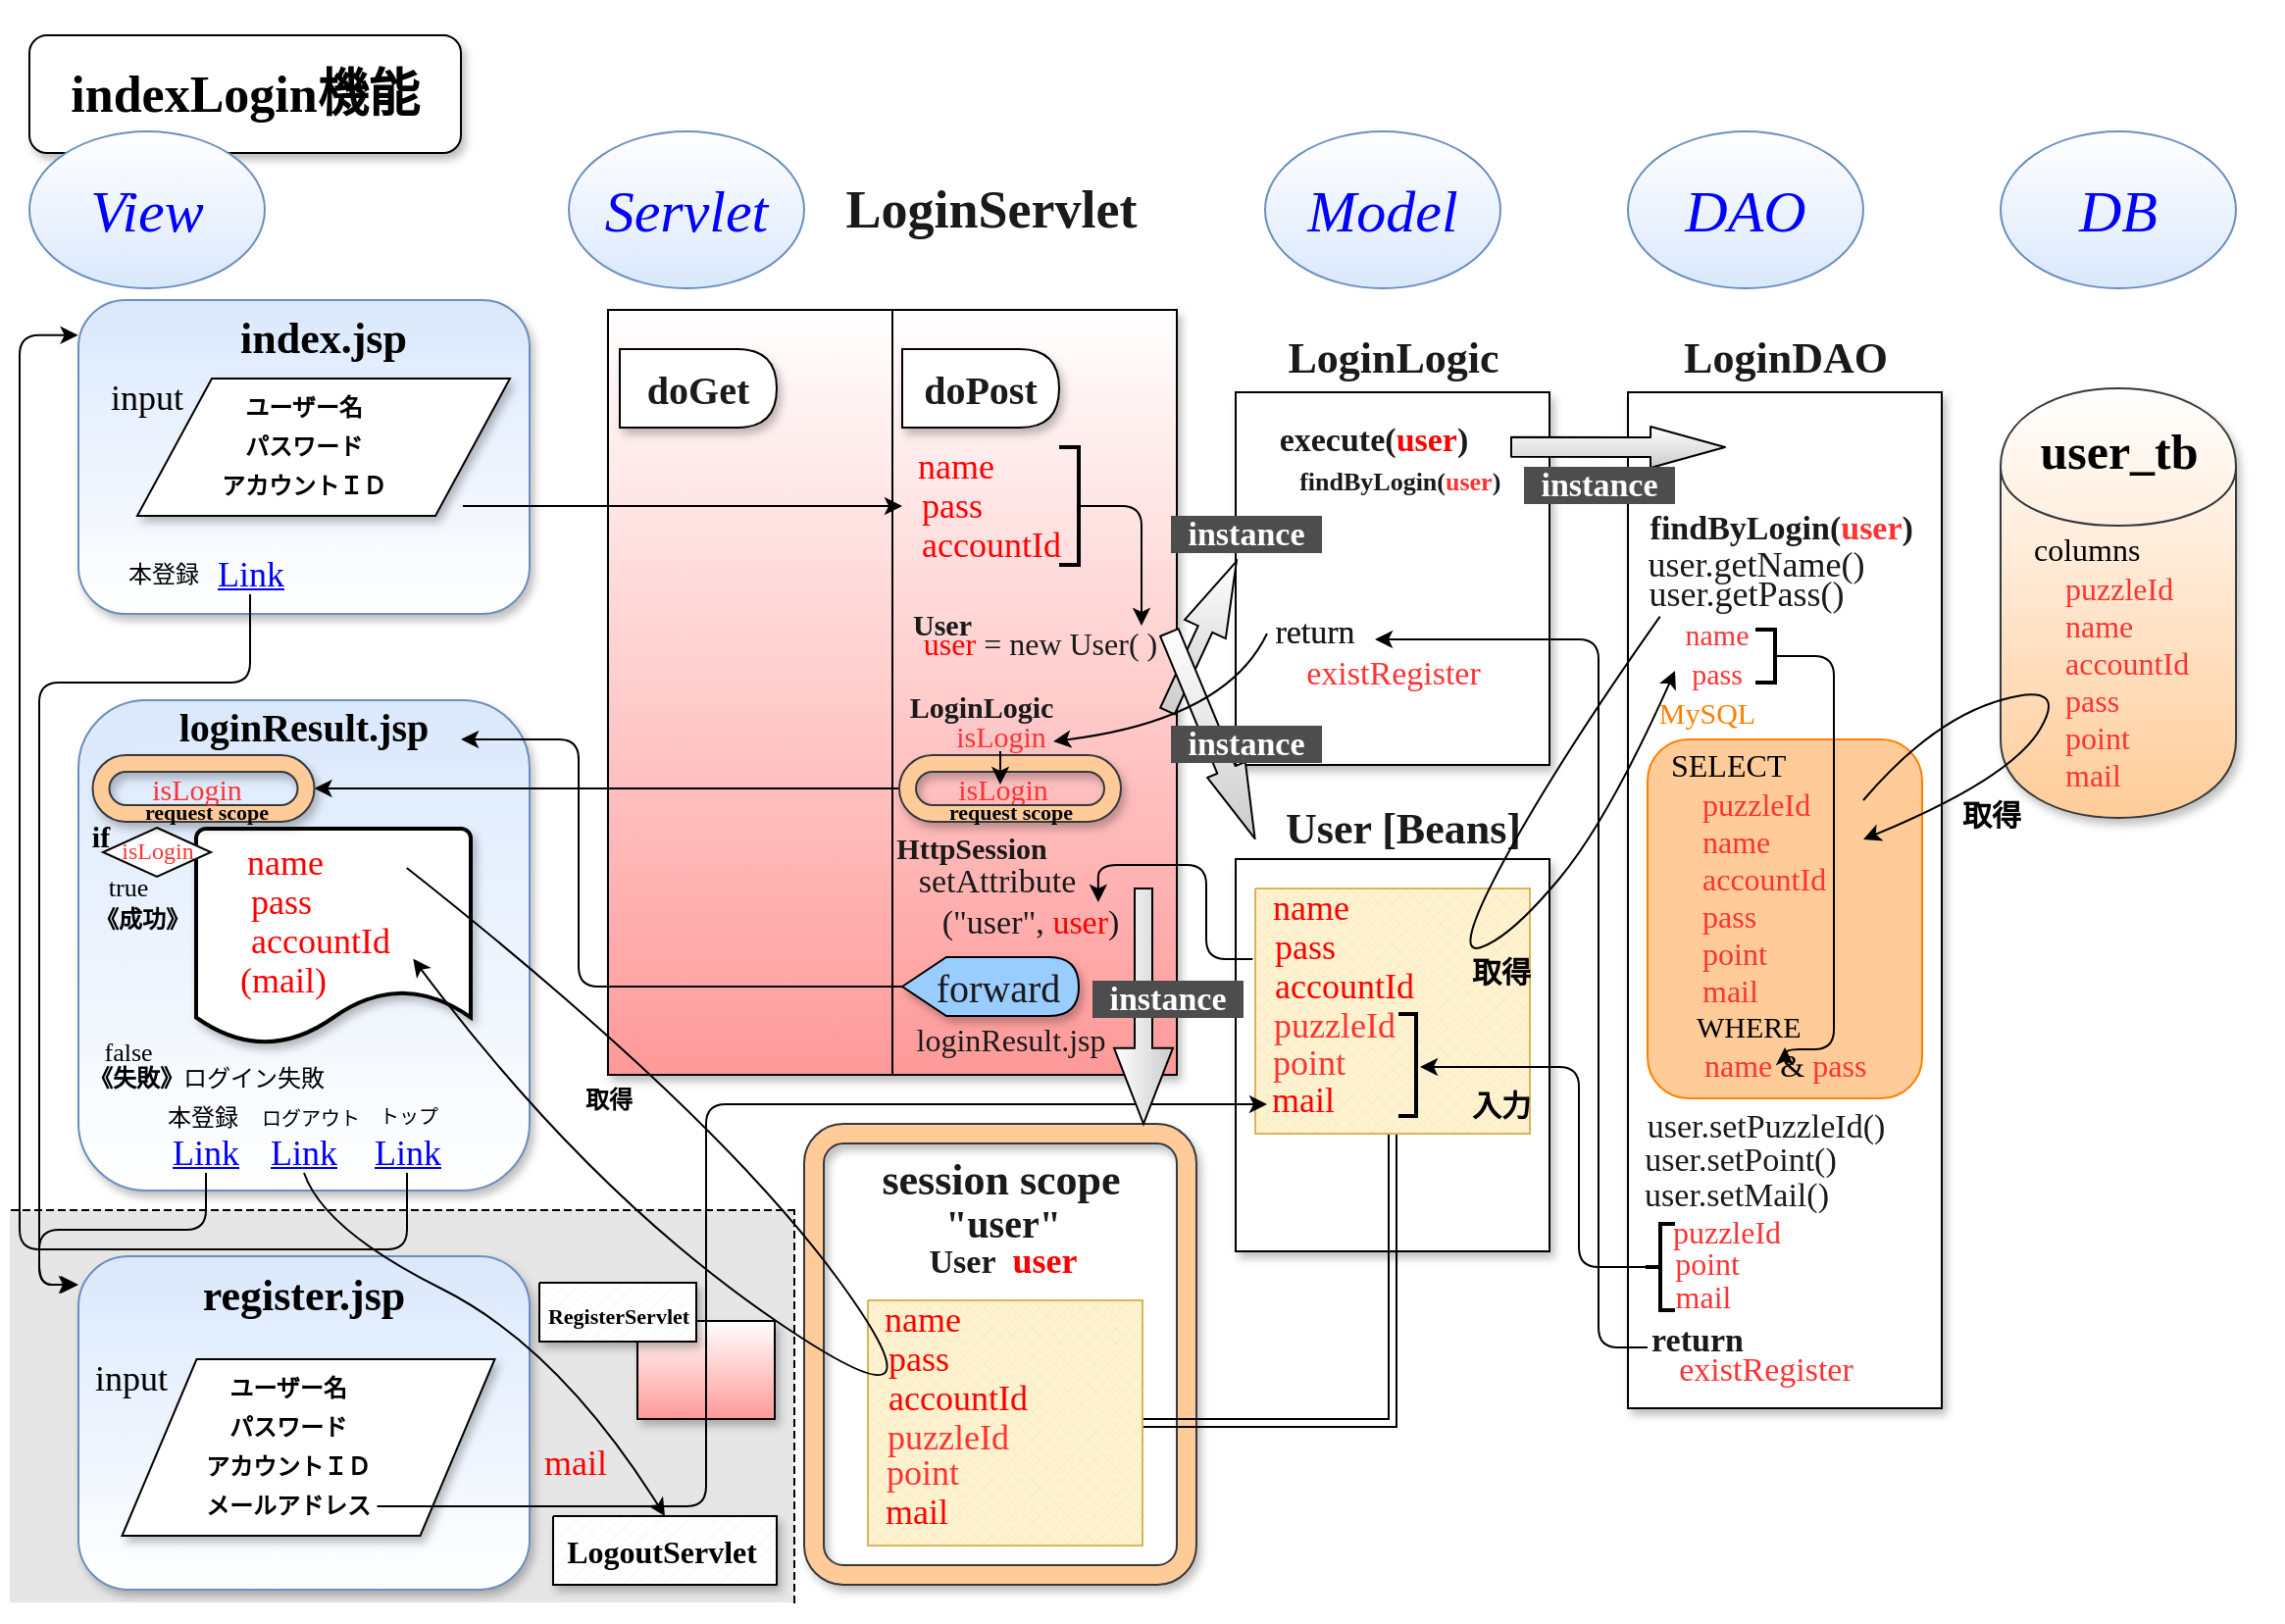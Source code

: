 <mxfile version="13.3.1" type="device"><diagram id="QPoY-vpcCFSdXZJD6FM7" name="ページ1"><mxGraphModel dx="1086" dy="1633" grid="1" gridSize="10" guides="1" tooltips="1" connect="1" arrows="1" fold="1" page="1" pageScale="1" pageWidth="1169" pageHeight="827" math="0" shadow="0"><root><mxCell id="0"/><mxCell id="1" parent="0"/><mxCell id="oRYiJthexPMPnbaSj2O3-43" value="" style="shape=partialRectangle;whiteSpace=wrap;html=1;bottom=0;right=0;fillColor=#E6E6E6;fontSize=17;flipH=1;dashed=1;" parent="1" vertex="1"><mxGeometry x="10" y="-210" width="400" height="200" as="geometry"/></mxCell><mxCell id="UC2Z-xku0_6Qeb9nt9-P-64" value="" style="rounded=0;whiteSpace=wrap;html=1;labelBackgroundColor=none;fillColor=#FFFFFF;gradientColor=none;fontFamily=Times New Roman;fontSize=17;fontColor=#FFFFFF;shadow=1;" parent="1" vertex="1"><mxGeometry x="835" y="-627" width="160" height="518" as="geometry"/></mxCell><mxCell id="UC2Z-xku0_6Qeb9nt9-P-124" value="" style="rounded=1;whiteSpace=wrap;html=1;shadow=0;fillColor=#ffcc99;fontFamily=Times New Roman;fontSize=15;align=left;strokeColor=#FF8000;" parent="1" vertex="1"><mxGeometry x="845" y="-450" width="140" height="183" as="geometry"/></mxCell><mxCell id="6KeCj7xjUe7xopuz2Fny-77" value="" style="verticalLabelPosition=bottom;verticalAlign=top;html=1;shape=mxgraph.basic.rounded_frame;dx=10;labelBackgroundColor=none;fillColor=#ffcc99;fontFamily=Times New Roman;fontSize=17;strokeColor=#36393d;shadow=1;" parent="1" vertex="1"><mxGeometry x="415" y="-254" width="200" height="235" as="geometry"/></mxCell><mxCell id="6KeCj7xjUe7xopuz2Fny-78" value="&lt;b style=&quot;font-size: 22px;&quot;&gt;&lt;font style=&quot;font-size: 22px;&quot;&gt;session scope&lt;/font&gt;&lt;/b&gt;" style="text;html=1;align=center;verticalAlign=middle;resizable=0;points=[];autosize=1;fontSize=22;fontFamily=Times New Roman;fontColor=#1A1A1A;" parent="6KeCj7xjUe7xopuz2Fny-77" vertex="1"><mxGeometry x="30.003" y="14.003" width="140" height="30" as="geometry"/></mxCell><mxCell id="6KeCj7xjUe7xopuz2Fny-79" value="&quot;user&quot;" style="text;html=1;align=center;verticalAlign=middle;resizable=0;points=[];autosize=1;fontSize=20;fontFamily=Times New Roman;fontColor=#1A1A1A;fontStyle=1" parent="6KeCj7xjUe7xopuz2Fny-77" vertex="1"><mxGeometry x="66.253" y="35" width="70" height="30" as="geometry"/></mxCell><mxCell id="6KeCj7xjUe7xopuz2Fny-82" value="&lt;b&gt;User&amp;nbsp; &lt;font style=&quot;font-size: 18px&quot; color=&quot;#ff0000&quot;&gt;user&lt;/font&gt;&lt;/b&gt;" style="text;html=1;align=center;verticalAlign=middle;resizable=0;points=[];autosize=1;fontSize=17;fontFamily=Times New Roman;fontColor=#1A1A1A;" parent="6KeCj7xjUe7xopuz2Fny-77" vertex="1"><mxGeometry x="56.25" y="55" width="90" height="30" as="geometry"/></mxCell><mxCell id="6KeCj7xjUe7xopuz2Fny-43" value="" style="rounded=0;whiteSpace=wrap;html=1;labelBackgroundColor=none;fontFamily=Times New Roman;fontSize=15;shadow=1;" parent="1" vertex="1"><mxGeometry x="635" y="-389" width="160" height="200" as="geometry"/></mxCell><mxCell id="UC2Z-xku0_6Qeb9nt9-P-14" style="edgeStyle=orthogonalEdgeStyle;rounded=0;orthogonalLoop=1;jettySize=auto;html=1;exitX=0.5;exitY=1;exitDx=0;exitDy=0;exitPerimeter=0;entryX=1;entryY=0.5;entryDx=0;entryDy=0;entryPerimeter=0;shape=link;" parent="1" source="6KeCj7xjUe7xopuz2Fny-51" target="UC2Z-xku0_6Qeb9nt9-P-86" edge="1"><mxGeometry relative="1" as="geometry"><mxPoint x="586.25" y="-84" as="targetPoint"/><Array as="points"><mxPoint x="715" y="-101"/></Array></mxGeometry></mxCell><mxCell id="6KeCj7xjUe7xopuz2Fny-51" value="" style="verticalLabelPosition=bottom;verticalAlign=top;html=1;shape=mxgraph.basic.patternFillRect;fillStyle=diagGrid;step=5;fillStrokeWidth=0.2;fillStrokeColor=#dddddd;labelBackgroundColor=none;fillColor=#fff2cc;fontFamily=Times New Roman;fontSize=22;strokeColor=#d6b656;shadow=0;" parent="1" vertex="1"><mxGeometry x="645" y="-374" width="140" height="125" as="geometry"/></mxCell><mxCell id="ID-fYk0ZeCAciEOHCTez-2" value="" style="rounded=1;whiteSpace=wrap;html=1;fontFamily=Times New Roman;fontSize=20;fillColor=#dae8fc;strokeColor=#6c8ebf;gradientColor=#ffffff;shadow=1;" parent="1" vertex="1"><mxGeometry x="45" y="-674" width="230" height="160" as="geometry"/></mxCell><mxCell id="6KeCj7xjUe7xopuz2Fny-11" value="" style="rounded=1;whiteSpace=wrap;html=1;fontFamily=Times New Roman;fontSize=20;fillColor=#dae8fc;strokeColor=#6c8ebf;gradientColor=#ffffff;shadow=1;" parent="1" vertex="1"><mxGeometry x="45" y="-186.5" width="230" height="170" as="geometry"/></mxCell><mxCell id="6KeCj7xjUe7xopuz2Fny-5" value="" style="shape=parallelogram;perimeter=parallelogramPerimeter;whiteSpace=wrap;html=1;gradientColor=#ffffff;fontFamily=Times New Roman;fontSize=15;shadow=1;" parent="1" vertex="1"><mxGeometry x="75" y="-634" width="190" height="70" as="geometry"/></mxCell><mxCell id="ID-fYk0ZeCAciEOHCTez-1" value="&lt;font style=&quot;font-size: 26px&quot;&gt;indexLogin機能&lt;/font&gt;" style="rounded=1;whiteSpace=wrap;html=1;fontSize=20;fontFamily=Times New Roman;fontStyle=1;shadow=1;" parent="1" vertex="1"><mxGeometry x="20" y="-809" width="220" height="60" as="geometry"/></mxCell><mxCell id="ID-fYk0ZeCAciEOHCTez-3" value="&lt;i&gt;&lt;font style=&quot;font-size: 30px&quot;&gt;View&lt;/font&gt;&lt;/i&gt;" style="ellipse;whiteSpace=wrap;html=1;fontFamily=Times New Roman;fontSize=20;fillColor=#dae8fc;strokeColor=#6c8ebf;gradientColor=#ffffff;gradientDirection=north;fontColor=#0000FF;" parent="1" vertex="1"><mxGeometry x="20" y="-760" width="120" height="80" as="geometry"/></mxCell><mxCell id="6KeCj7xjUe7xopuz2Fny-1" value="index.jsp" style="text;html=1;strokeColor=none;fillColor=none;align=center;verticalAlign=middle;whiteSpace=wrap;rounded=0;fontFamily=Times New Roman;fontSize=22;fontStyle=1" parent="1" vertex="1"><mxGeometry x="125" y="-674" width="90" height="40" as="geometry"/></mxCell><mxCell id="6KeCj7xjUe7xopuz2Fny-2" value="ユーザー名" style="text;html=1;strokeColor=none;fillColor=none;align=center;verticalAlign=middle;whiteSpace=wrap;rounded=0;fontFamily=Times New Roman;fontSize=12;fontStyle=1" parent="1" vertex="1"><mxGeometry x="115" y="-634" width="90" height="30" as="geometry"/></mxCell><mxCell id="6KeCj7xjUe7xopuz2Fny-6" value="パスワード" style="text;html=1;strokeColor=none;fillColor=none;align=center;verticalAlign=middle;whiteSpace=wrap;rounded=0;fontFamily=Times New Roman;fontSize=12;fontStyle=1" parent="1" vertex="1"><mxGeometry x="115" y="-614" width="90" height="30" as="geometry"/></mxCell><mxCell id="6KeCj7xjUe7xopuz2Fny-7" value="アカウントＩＤ" style="text;html=1;strokeColor=none;fillColor=none;align=center;verticalAlign=middle;whiteSpace=wrap;rounded=0;fontFamily=Times New Roman;fontSize=12;fontStyle=1" parent="1" vertex="1"><mxGeometry x="115" y="-594" width="90" height="30" as="geometry"/></mxCell><mxCell id="6KeCj7xjUe7xopuz2Fny-10" value="input" style="text;html=1;strokeColor=none;fillColor=none;align=center;verticalAlign=middle;whiteSpace=wrap;rounded=0;fontFamily=Times New Roman;fontSize=18;" parent="1" vertex="1"><mxGeometry x="50" y="-634" width="60" height="20" as="geometry"/></mxCell><mxCell id="6KeCj7xjUe7xopuz2Fny-13" value="Link" style="text;html=1;strokeColor=none;fillColor=none;align=center;verticalAlign=middle;whiteSpace=wrap;rounded=0;fontFamily=Times New Roman;fontSize=18;fontColor=#0000FF;fontStyle=4" parent="1" vertex="1"><mxGeometry x="112.5" y="-544" width="40" height="20" as="geometry"/></mxCell><mxCell id="6KeCj7xjUe7xopuz2Fny-12" value="" style="edgeStyle=orthogonalEdgeStyle;rounded=1;orthogonalLoop=1;jettySize=auto;html=1;fontFamily=Times New Roman;fontSize=18;exitX=0.5;exitY=1;exitDx=0;exitDy=0;" parent="1" source="6KeCj7xjUe7xopuz2Fny-13" edge="1"><mxGeometry relative="1" as="geometry"><Array as="points"><mxPoint x="133" y="-479"/><mxPoint x="25" y="-479"/><mxPoint x="25" y="-172"/></Array><mxPoint x="44" y="-172" as="targetPoint"/></mxGeometry></mxCell><mxCell id="6KeCj7xjUe7xopuz2Fny-17" value="register.jsp" style="text;html=1;strokeColor=none;fillColor=none;align=center;verticalAlign=middle;whiteSpace=wrap;rounded=0;fontFamily=Times New Roman;fontSize=22;fontStyle=1" parent="1" vertex="1"><mxGeometry x="115" y="-186.5" width="90" height="40" as="geometry"/></mxCell><mxCell id="6KeCj7xjUe7xopuz2Fny-18" value="" style="shape=parallelogram;perimeter=parallelogramPerimeter;whiteSpace=wrap;html=1;gradientColor=#ffffff;fontFamily=Times New Roman;fontSize=15;shadow=1;" parent="1" vertex="1"><mxGeometry x="67.25" y="-134" width="190" height="90" as="geometry"/></mxCell><mxCell id="6KeCj7xjUe7xopuz2Fny-19" value="ユーザー名" style="text;html=1;strokeColor=none;fillColor=none;align=center;verticalAlign=middle;whiteSpace=wrap;rounded=0;fontFamily=Times New Roman;fontSize=12;fontStyle=1" parent="1" vertex="1"><mxGeometry x="107.25" y="-134" width="90" height="30" as="geometry"/></mxCell><mxCell id="6KeCj7xjUe7xopuz2Fny-20" value="パスワード" style="text;html=1;strokeColor=none;fillColor=none;align=center;verticalAlign=middle;whiteSpace=wrap;rounded=0;fontFamily=Times New Roman;fontSize=12;fontStyle=1" parent="1" vertex="1"><mxGeometry x="107.25" y="-114" width="90" height="30" as="geometry"/></mxCell><mxCell id="6KeCj7xjUe7xopuz2Fny-21" value="アカウントＩＤ" style="text;html=1;strokeColor=none;fillColor=none;align=center;verticalAlign=middle;whiteSpace=wrap;rounded=0;fontFamily=Times New Roman;fontSize=12;fontStyle=1" parent="1" vertex="1"><mxGeometry x="107.25" y="-94" width="90" height="30" as="geometry"/></mxCell><mxCell id="6KeCj7xjUe7xopuz2Fny-22" value="input" style="text;html=1;strokeColor=none;fillColor=none;align=center;verticalAlign=middle;whiteSpace=wrap;rounded=0;fontFamily=Times New Roman;fontSize=18;" parent="1" vertex="1"><mxGeometry x="42.25" y="-134" width="60" height="20" as="geometry"/></mxCell><mxCell id="6KeCj7xjUe7xopuz2Fny-24" value="メールアドレス" style="text;html=1;strokeColor=none;fillColor=none;align=center;verticalAlign=middle;whiteSpace=wrap;rounded=0;fontFamily=Times New Roman;fontSize=12;fontStyle=1" parent="1" vertex="1"><mxGeometry x="107.25" y="-74" width="90" height="30" as="geometry"/></mxCell><mxCell id="6KeCj7xjUe7xopuz2Fny-25" value="&lt;span style=&quot;font-size: 30px&quot;&gt;&lt;i&gt;Servlet&lt;/i&gt;&lt;/span&gt;" style="ellipse;whiteSpace=wrap;html=1;fontFamily=Times New Roman;fontSize=20;fillColor=#dae8fc;strokeColor=#6c8ebf;gradientColor=#ffffff;gradientDirection=north;fontColor=#0000FF;" parent="1" vertex="1"><mxGeometry x="295" y="-760" width="120" height="80" as="geometry"/></mxCell><mxCell id="UC2Z-xku0_6Qeb9nt9-P-68" style="edgeStyle=orthogonalEdgeStyle;rounded=1;comic=0;orthogonalLoop=1;jettySize=auto;html=1;exitX=1.014;exitY=0.7;exitDx=0;exitDy=0;entryX=1;entryY=0.687;entryDx=0;entryDy=0;entryPerimeter=0;fontFamily=Times New Roman;fontSize=16;exitPerimeter=0;" parent="1" source="6KeCj7xjUe7xopuz2Fny-75" target="6KeCj7xjUe7xopuz2Fny-75" edge="1"><mxGeometry relative="1" as="geometry"><Array as="points"><mxPoint x="605" y="-384"/></Array></mxGeometry></mxCell><mxCell id="UC2Z-xku0_6Qeb9nt9-P-69" style="edgeStyle=orthogonalEdgeStyle;rounded=1;comic=0;orthogonalLoop=1;jettySize=auto;html=1;exitX=1;exitY=0.5;exitDx=0;exitDy=0;fontFamily=Times New Roman;fontSize=16;" parent="1" source="6KeCj7xjUe7xopuz2Fny-27" edge="1"><mxGeometry relative="1" as="geometry"><mxPoint x="605" y="-474" as="targetPoint"/></mxGeometry></mxCell><mxCell id="6KeCj7xjUe7xopuz2Fny-27" value="" style="shape=process;whiteSpace=wrap;html=1;backgroundOutline=1;gradientColor=#ffffff;fontFamily=Times New Roman;fontSize=12;fontColor=#0000FF;size=0.5;labelBackgroundColor=none;fillColor=#FF9999;gradientDirection=north;shadow=1;" parent="1" vertex="1"><mxGeometry x="315" y="-669" width="290" height="390" as="geometry"/></mxCell><mxCell id="6KeCj7xjUe7xopuz2Fny-28" value="&lt;b&gt;&lt;font color=&quot;#1a1a1a&quot; style=&quot;font-size: 20px&quot;&gt;doGet&lt;/font&gt;&lt;/b&gt;" style="shape=delay;whiteSpace=wrap;html=1;gradientColor=#ffffff;fontFamily=Times New Roman;fontSize=12;fontColor=#0000FF;spacingLeft=0;shadow=1;" parent="1" vertex="1"><mxGeometry x="321" y="-649" width="80" height="40" as="geometry"/></mxCell><mxCell id="6KeCj7xjUe7xopuz2Fny-29" value="&lt;font style=&quot;font-size: 20px&quot;&gt;doPost&lt;/font&gt;" style="shape=delay;whiteSpace=wrap;html=1;gradientColor=#ffffff;fontFamily=Times New Roman;fontSize=12;fontColor=#1A1A1A;fontStyle=1;shadow=1;" parent="1" vertex="1"><mxGeometry x="465" y="-649" width="80" height="40" as="geometry"/></mxCell><mxCell id="6KeCj7xjUe7xopuz2Fny-30" value="&lt;span style=&quot;font-size: 18px&quot;&gt;&lt;font color=&quot;#ff0000&quot;&gt;name&lt;/font&gt;&lt;/span&gt;" style="text;html=1;align=center;verticalAlign=middle;resizable=0;points=[];autosize=1;fontSize=12;fontFamily=Times New Roman;fontColor=#1A1A1A;spacingLeft=3;" parent="1" vertex="1"><mxGeometry x="460" y="-599" width="60" height="20" as="geometry"/></mxCell><mxCell id="6KeCj7xjUe7xopuz2Fny-31" value="&lt;span style=&quot;font-size: 18px&quot;&gt;&lt;font color=&quot;#ff0000&quot;&gt;pass&lt;/font&gt;&lt;/span&gt;" style="text;html=1;align=center;verticalAlign=middle;resizable=0;points=[];autosize=1;fontSize=12;fontFamily=Times New Roman;fontColor=#1A1A1A;" parent="1" vertex="1"><mxGeometry x="465" y="-579" width="50" height="20" as="geometry"/></mxCell><mxCell id="6KeCj7xjUe7xopuz2Fny-32" value="&lt;span style=&quot;font-size: 18px&quot;&gt;&lt;font color=&quot;#ff0000&quot;&gt;accountId&lt;/font&gt;&lt;/span&gt;" style="text;html=1;align=center;verticalAlign=middle;resizable=0;points=[];autosize=1;fontSize=12;fontFamily=Times New Roman;fontColor=#1A1A1A;" parent="1" vertex="1"><mxGeometry x="465" y="-559" width="90" height="20" as="geometry"/></mxCell><mxCell id="6KeCj7xjUe7xopuz2Fny-35" value="" style="edgeStyle=elbowEdgeStyle;elbow=horizontal;endArrow=classic;html=1;fontFamily=Times New Roman;fontSize=12;fontColor=#1A1A1A;" parent="1" target="6KeCj7xjUe7xopuz2Fny-31" edge="1"><mxGeometry width="50" height="50" relative="1" as="geometry"><mxPoint x="241" y="-569" as="sourcePoint"/><mxPoint x="295" y="-629" as="targetPoint"/><Array as="points"><mxPoint x="270" y="-569"/><mxPoint x="295" y="-569"/></Array></mxGeometry></mxCell><mxCell id="6KeCj7xjUe7xopuz2Fny-36" value="&lt;span style=&quot;font-size: 30px&quot;&gt;&lt;i&gt;Model&lt;/i&gt;&lt;/span&gt;" style="ellipse;whiteSpace=wrap;html=1;fontFamily=Times New Roman;fontSize=20;fillColor=#dae8fc;strokeColor=#6c8ebf;gradientColor=#ffffff;gradientDirection=north;fontColor=#0000FF;" parent="1" vertex="1"><mxGeometry x="650" y="-760" width="120" height="80" as="geometry"/></mxCell><mxCell id="6KeCj7xjUe7xopuz2Fny-42" value="&lt;b style=&quot;font-size: 15px;&quot;&gt;User&lt;/b&gt;" style="text;html=1;align=center;verticalAlign=middle;resizable=0;points=[];autosize=1;fontSize=15;fontFamily=Times New Roman;fontColor=#1A1A1A;" parent="1" vertex="1"><mxGeometry x="460" y="-519" width="50" height="20" as="geometry"/></mxCell><mxCell id="6KeCj7xjUe7xopuz2Fny-44" value="LoginServlet" style="text;html=1;align=center;verticalAlign=middle;resizable=0;points=[];autosize=1;fontSize=27;fontFamily=Times New Roman;fontColor=#1A1A1A;fontStyle=1" parent="1" vertex="1"><mxGeometry x="430" y="-740" width="160" height="40" as="geometry"/></mxCell><mxCell id="6KeCj7xjUe7xopuz2Fny-45" value="User [Beans]" style="text;html=1;align=center;verticalAlign=middle;resizable=0;points=[];autosize=1;fontSize=22;fontFamily=Times New Roman;fontColor=#1A1A1A;fontStyle=1" parent="1" vertex="1"><mxGeometry x="650" y="-419" width="140" height="30" as="geometry"/></mxCell><mxCell id="6KeCj7xjUe7xopuz2Fny-46" value="&lt;span style=&quot;font-size: 18px&quot;&gt;&lt;font color=&quot;#ff0000&quot;&gt;accountId&lt;/font&gt;&lt;/span&gt;" style="text;html=1;align=center;verticalAlign=middle;resizable=0;points=[];autosize=1;fontSize=12;fontFamily=Times New Roman;fontColor=#1A1A1A;" parent="1" vertex="1"><mxGeometry x="645" y="-334" width="90" height="20" as="geometry"/></mxCell><mxCell id="6KeCj7xjUe7xopuz2Fny-48" value="&lt;span style=&quot;font-size: 18px&quot;&gt;&lt;font color=&quot;#ff0000&quot;&gt;pass&lt;/font&gt;&lt;/span&gt;" style="text;html=1;align=center;verticalAlign=middle;resizable=0;points=[];autosize=1;fontSize=12;fontFamily=Times New Roman;fontColor=#1A1A1A;" parent="1" vertex="1"><mxGeometry x="645" y="-354" width="50" height="20" as="geometry"/></mxCell><mxCell id="UC2Z-xku0_6Qeb9nt9-P-25" value="" style="edgeStyle=orthogonalEdgeStyle;rounded=1;comic=0;orthogonalLoop=1;jettySize=auto;html=1;fontFamily=Times New Roman;entryX=0.871;entryY=0.5;entryDx=0;entryDy=0;entryPerimeter=0;exitX=-0.015;exitY=-0.2;exitDx=0;exitDy=0;exitPerimeter=0;" parent="1" source="6KeCj7xjUe7xopuz2Fny-46" target="6KeCj7xjUe7xopuz2Fny-75" edge="1"><mxGeometry relative="1" as="geometry"><Array as="points"><mxPoint x="620" y="-338"/><mxPoint x="620" y="-386"/><mxPoint x="565" y="-386"/></Array></mxGeometry></mxCell><mxCell id="6KeCj7xjUe7xopuz2Fny-49" value="&lt;span style=&quot;font-size: 18px&quot;&gt;&lt;font color=&quot;#ff0000&quot;&gt;name&lt;/font&gt;&lt;/span&gt;" style="text;html=1;align=center;verticalAlign=middle;resizable=0;points=[];autosize=1;fontSize=12;fontFamily=Times New Roman;fontColor=#1A1A1A;spacingLeft=5;" parent="1" vertex="1"><mxGeometry x="640" y="-374" width="60" height="20" as="geometry"/></mxCell><mxCell id="6KeCj7xjUe7xopuz2Fny-50" value="&lt;font color=&quot;#ff0000&quot;&gt;&lt;span style=&quot;font-size: 18px&quot;&gt;mail&lt;/span&gt;&lt;/font&gt;" style="text;html=1;align=center;verticalAlign=middle;resizable=0;points=[];autosize=1;fontSize=12;fontFamily=Times New Roman;fontColor=#1A1A1A;spacingLeft=-2;" parent="1" vertex="1"><mxGeometry x="645" y="-276" width="50" height="20" as="geometry"/></mxCell><mxCell id="6KeCj7xjUe7xopuz2Fny-52" value="" style="edgeStyle=segmentEdgeStyle;endArrow=classic;html=1;fontFamily=Times New Roman;fontSize=22;fontColor=#1A1A1A;endSize=6;targetPerimeterSpacing=0;" parent="1" edge="1"><mxGeometry width="50" height="50" relative="1" as="geometry"><mxPoint x="555" y="-569" as="sourcePoint"/><mxPoint x="587" y="-508" as="targetPoint"/><Array as="points"><mxPoint x="587" y="-569"/></Array></mxGeometry></mxCell><mxCell id="6KeCj7xjUe7xopuz2Fny-53" value="" style="strokeWidth=2;html=1;shape=mxgraph.flowchart.annotation_1;align=left;pointerEvents=1;labelBackgroundColor=none;fillColor=#3399FF;gradientColor=#ffffff;fontFamily=Times New Roman;fontSize=22;fontColor=#1A1A1A;flipH=1;" parent="1" vertex="1"><mxGeometry x="545" y="-599" width="10" height="60" as="geometry"/></mxCell><mxCell id="6KeCj7xjUe7xopuz2Fny-58" value="&lt;font color=&quot;#ff0000&quot;&gt;&lt;span style=&quot;font-size: 18px&quot;&gt;mail&lt;/span&gt;&lt;/font&gt;" style="text;html=1;align=center;verticalAlign=middle;resizable=0;points=[];autosize=1;fontSize=12;fontFamily=Times New Roman;fontColor=#1A1A1A;spacingLeft=3;" parent="1" vertex="1"><mxGeometry x="271" y="-91.5" width="50" height="20" as="geometry"/></mxCell><mxCell id="6KeCj7xjUe7xopuz2Fny-59" value="&lt;span style=&quot;font-size: 30px&quot;&gt;&lt;i&gt;DAO&lt;/i&gt;&lt;/span&gt;" style="ellipse;whiteSpace=wrap;html=1;fontFamily=Times New Roman;fontSize=20;fillColor=#dae8fc;strokeColor=#6c8ebf;gradientColor=#ffffff;gradientDirection=north;fontColor=#0000FF;" parent="1" vertex="1"><mxGeometry x="835" y="-760" width="120" height="80" as="geometry"/></mxCell><mxCell id="6KeCj7xjUe7xopuz2Fny-60" value="&lt;span style=&quot;font-size: 30px&quot;&gt;&lt;i&gt;DB&lt;/i&gt;&lt;/span&gt;" style="ellipse;whiteSpace=wrap;html=1;fontFamily=Times New Roman;fontSize=20;fillColor=#dae8fc;strokeColor=#6c8ebf;gradientColor=#ffffff;gradientDirection=north;fontColor=#0000FF;" parent="1" vertex="1"><mxGeometry x="1025" y="-760" width="120" height="80" as="geometry"/></mxCell><mxCell id="6KeCj7xjUe7xopuz2Fny-61" value="" style="shape=cylinder;whiteSpace=wrap;html=1;boundedLbl=1;backgroundOutline=1;labelBackgroundColor=none;fillColor=#ffcc99;fontFamily=Times New Roman;fontSize=17;gradientDirection=north;strokeColor=#36393d;gradientColor=#ffffff;shadow=1;" parent="1" vertex="1"><mxGeometry x="1025" y="-629" width="120" height="219" as="geometry"/></mxCell><mxCell id="6KeCj7xjUe7xopuz2Fny-62" value="" style="rounded=0;whiteSpace=wrap;html=1;labelBackgroundColor=none;fillColor=#FFFFFF;gradientColor=none;fontFamily=Times New Roman;fontSize=17;fontColor=#FFFFFF;shadow=1;" parent="1" vertex="1"><mxGeometry x="635" y="-627" width="160" height="190" as="geometry"/></mxCell><mxCell id="6KeCj7xjUe7xopuz2Fny-64" value="LoginLogic" style="text;html=1;align=center;verticalAlign=middle;resizable=0;points=[];autosize=1;fontSize=22;fontFamily=Times New Roman;fontColor=#1A1A1A;fontStyle=1" parent="1" vertex="1"><mxGeometry x="655" y="-659" width="120" height="30" as="geometry"/></mxCell><mxCell id="6KeCj7xjUe7xopuz2Fny-55" value="&lt;font style=&quot;background-color: rgb(77, 77, 77); font-size: 17px;&quot;&gt;&amp;nbsp; instance&amp;nbsp;&amp;nbsp;&lt;/font&gt;" style="text;html=1;align=center;verticalAlign=middle;resizable=0;points=[];autosize=1;fontSize=17;fontFamily=Times New Roman;fontColor=#FFFFFF;fontStyle=1" parent="1" vertex="1"><mxGeometry x="595" y="-569" width="90" height="30" as="geometry"/></mxCell><mxCell id="6KeCj7xjUe7xopuz2Fny-65" value="&lt;b style=&quot;font-size: 15px&quot;&gt;LoginLogic&lt;/b&gt;" style="text;html=1;align=center;verticalAlign=middle;resizable=0;points=[];autosize=1;fontSize=15;fontFamily=Times New Roman;fontColor=#1A1A1A;" parent="1" vertex="1"><mxGeometry x="460" y="-477" width="90" height="20" as="geometry"/></mxCell><mxCell id="6KeCj7xjUe7xopuz2Fny-68" value="" style="shape=flexArrow;endArrow=classic;html=1;fontFamily=Times New Roman;fontSize=17;fontColor=#FFFFFF;entryX=0.004;entryY=0.451;entryDx=0;entryDy=0;entryPerimeter=0;endWidth=14;endSize=12.37;fillColor=#ffffff;gradientColor=#CCCCCC;rounded=0;width=8;" parent="1" target="6KeCj7xjUe7xopuz2Fny-62" edge="1"><mxGeometry width="50" height="50" relative="1" as="geometry"><mxPoint x="600" y="-464" as="sourcePoint"/><mxPoint x="640" y="-369" as="targetPoint"/></mxGeometry></mxCell><mxCell id="6KeCj7xjUe7xopuz2Fny-69" value="" style="shape=flexArrow;endArrow=classic;html=1;fillColor=#ffffff;gradientColor=#CCCCCC;fontFamily=Times New Roman;fontSize=17;fontColor=#FFFFFF;width=10;endSize=12.33;endWidth=10;" parent="1" edge="1"><mxGeometry width="50" height="50" relative="1" as="geometry"><mxPoint x="601" y="-505" as="sourcePoint"/><mxPoint x="645" y="-399" as="targetPoint"/></mxGeometry></mxCell><mxCell id="6KeCj7xjUe7xopuz2Fny-70" value="&lt;font style=&quot;background-color: rgb(77, 77, 77); font-size: 17px;&quot;&gt;&amp;nbsp; instance&amp;nbsp;&amp;nbsp;&lt;/font&gt;" style="text;html=1;align=center;verticalAlign=middle;resizable=0;points=[];autosize=1;fontSize=17;fontFamily=Times New Roman;fontColor=#FFFFFF;fontStyle=1" parent="1" vertex="1"><mxGeometry x="595" y="-462" width="90" height="30" as="geometry"/></mxCell><mxCell id="6KeCj7xjUe7xopuz2Fny-71" value="&lt;b&gt;&lt;font color=&quot;#1a1a1a&quot;&gt;execute(&lt;/font&gt;&lt;font color=&quot;#ff0000&quot;&gt;user&lt;/font&gt;&lt;font color=&quot;#1a1a1a&quot;&gt;)&lt;/font&gt;&lt;/b&gt;" style="text;html=1;align=center;verticalAlign=middle;resizable=0;points=[];autosize=1;fontSize=17;fontFamily=Times New Roman;fontColor=#FFFFFF;" parent="1" vertex="1"><mxGeometry x="650" y="-617" width="110" height="30" as="geometry"/></mxCell><mxCell id="6KeCj7xjUe7xopuz2Fny-72" value="&lt;b style=&quot;font-size: 15px&quot;&gt;HttpSession&lt;/b&gt;" style="text;html=1;align=center;verticalAlign=middle;resizable=0;points=[];autosize=1;fontSize=15;fontFamily=Times New Roman;fontColor=#1A1A1A;" parent="1" vertex="1"><mxGeometry x="455" y="-405" width="90" height="20" as="geometry"/></mxCell><mxCell id="6KeCj7xjUe7xopuz2Fny-75" value="setAttribute&lt;br&gt;&amp;nbsp; &amp;nbsp; &amp;nbsp; &amp;nbsp; (&quot;user&quot;, &lt;font color=&quot;#ff0000&quot;&gt;user&lt;/font&gt;)" style="text;html=1;align=center;verticalAlign=middle;resizable=0;points=[];autosize=1;fontSize=17;fontFamily=Times New Roman;fontColor=#1A1A1A;" parent="1" vertex="1"><mxGeometry x="443" y="-392" width="140" height="50" as="geometry"/></mxCell><mxCell id="6KeCj7xjUe7xopuz2Fny-84" value="&lt;font style=&quot;font-size: 16px&quot;&gt;loginResult.jsp&lt;/font&gt;" style="text;html=1;align=center;verticalAlign=middle;resizable=0;points=[];autosize=1;fontSize=20;fontFamily=Times New Roman;fontColor=#1A1A1A;" parent="1" vertex="1"><mxGeometry x="465" y="-314" width="110" height="30" as="geometry"/></mxCell><mxCell id="6KeCj7xjUe7xopuz2Fny-87" value="forward" style="shape=display;whiteSpace=wrap;html=1;labelBackgroundColor=none;fillColor=#99CCFF;gradientColor=none;fontFamily=Times New Roman;fontSize=20;fontColor=#1A1A1A;spacingLeft=8;shadow=1;" parent="1" vertex="1"><mxGeometry x="465" y="-339" width="90" height="30" as="geometry"/></mxCell><mxCell id="6KeCj7xjUe7xopuz2Fny-57" value="" style="edgeStyle=elbowEdgeStyle;elbow=horizontal;endArrow=classic;html=1;fontFamily=Times New Roman;fontSize=17;fontColor=#FFFFFF;exitX=1;exitY=0.5;exitDx=0;exitDy=0;" parent="1" source="6KeCj7xjUe7xopuz2Fny-24" edge="1"><mxGeometry width="50" height="50" relative="1" as="geometry"><mxPoint x="202.5" y="-213" as="sourcePoint"/><mxPoint x="651" y="-264" as="targetPoint"/><Array as="points"><mxPoint x="365" y="-179"/><mxPoint x="365" y="-264"/><mxPoint x="365" y="-159"/><mxPoint x="395" y="-309"/><mxPoint x="385" y="-499"/><mxPoint x="445" y="-546"/><mxPoint x="395" y="-529"/><mxPoint x="375" y="-469"/><mxPoint x="545" y="-519"/><mxPoint x="435" y="-69"/><mxPoint x="625" y="-219"/><mxPoint x="605" y="-229"/><mxPoint x="465" y="-69"/><mxPoint x="375" y="-59"/><mxPoint x="205" y="-69"/><mxPoint x="625" y="-159"/><mxPoint x="625" y="-419"/><mxPoint x="635" y="-329"/></Array></mxGeometry></mxCell><mxCell id="6KeCj7xjUe7xopuz2Fny-37" value="&lt;font color=&quot;#ff0000&quot;&gt;user &lt;/font&gt;= new User( )" style="text;html=1;align=center;verticalAlign=middle;resizable=0;points=[];autosize=1;fontSize=16;fontFamily=Times New Roman;fontColor=#1A1A1A;" parent="1" vertex="1"><mxGeometry x="470" y="-509" width="130" height="20" as="geometry"/></mxCell><mxCell id="6KeCj7xjUe7xopuz2Fny-76" value="" style="shape=singleArrow;direction=south;whiteSpace=wrap;html=1;labelBackgroundColor=none;fillColor=#CCCCCC;gradientColor=#ffffff;fontFamily=Times New Roman;fontSize=17;fontColor=#1A1A1A;arrowWidth=0.3;arrowSize=0.322;" parent="1" vertex="1"><mxGeometry x="573" y="-374" width="30" height="120" as="geometry"/></mxCell><mxCell id="UC2Z-xku0_6Qeb9nt9-P-15" value="&lt;font style=&quot;background-color: rgb(77, 77, 77); font-size: 17px;&quot;&gt;&amp;nbsp; instance&amp;nbsp;&amp;nbsp;&lt;/font&gt;" style="text;html=1;align=center;verticalAlign=middle;resizable=0;points=[];autosize=1;fontSize=17;fontFamily=Times New Roman;fontColor=#FFFFFF;fontStyle=1" parent="1" vertex="1"><mxGeometry x="555" y="-332" width="90" height="30" as="geometry"/></mxCell><mxCell id="UC2Z-xku0_6Qeb9nt9-P-16" value="" style="rounded=1;whiteSpace=wrap;html=1;fontFamily=Times New Roman;fontSize=20;fillColor=#dae8fc;strokeColor=#6c8ebf;gradientColor=#ffffff;shadow=1;" parent="1" vertex="1"><mxGeometry x="45" y="-470" width="230" height="250" as="geometry"/></mxCell><mxCell id="UC2Z-xku0_6Qeb9nt9-P-17" value="loginResult.jsp" style="text;html=1;strokeColor=none;fillColor=none;align=center;verticalAlign=middle;whiteSpace=wrap;rounded=0;fontFamily=Times New Roman;fontSize=20;fontStyle=1" parent="1" vertex="1"><mxGeometry x="115" y="-477" width="90" height="40" as="geometry"/></mxCell><mxCell id="UC2Z-xku0_6Qeb9nt9-P-23" value="《成功》" style="text;html=1;align=center;verticalAlign=middle;resizable=0;points=[];autosize=1;fontFamily=Times New Roman;fontStyle=1" parent="1" vertex="1"><mxGeometry x="47.25" y="-368.5" width="60" height="20" as="geometry"/></mxCell><mxCell id="UC2Z-xku0_6Qeb9nt9-P-24" value="" style="strokeWidth=2;html=1;shape=mxgraph.flowchart.document2;whiteSpace=wrap;size=0.25;rounded=1;shadow=1;fillColor=#FFFFFF;fontFamily=Times New Roman;" parent="1" vertex="1"><mxGeometry x="105" y="-404.5" width="140" height="110" as="geometry"/></mxCell><mxCell id="UC2Z-xku0_6Qeb9nt9-P-35" value="&lt;span style=&quot;font-size: 18px&quot;&gt;&lt;font color=&quot;#ff0000&quot;&gt;name&lt;/font&gt;&lt;/span&gt;" style="text;html=1;align=center;verticalAlign=middle;resizable=0;points=[];autosize=1;fontSize=12;fontFamily=Times New Roman;fontColor=#1A1A1A;spacingLeft=0;" parent="1" vertex="1"><mxGeometry x="124.75" y="-397.5" width="50" height="20" as="geometry"/></mxCell><mxCell id="UC2Z-xku0_6Qeb9nt9-P-36" value="&lt;span style=&quot;font-size: 18px&quot;&gt;&lt;font color=&quot;#ff0000&quot;&gt;accountId&lt;/font&gt;&lt;/span&gt;" style="text;html=1;align=center;verticalAlign=middle;resizable=0;points=[];autosize=1;fontSize=12;fontFamily=Times New Roman;fontColor=#1A1A1A;" parent="1" vertex="1"><mxGeometry x="122.5" y="-357.5" width="90" height="20" as="geometry"/></mxCell><mxCell id="UC2Z-xku0_6Qeb9nt9-P-37" value="&lt;span style=&quot;font-size: 18px&quot;&gt;&lt;font color=&quot;#ff0000&quot;&gt;pass&lt;/font&gt;&lt;/span&gt;" style="text;html=1;align=center;verticalAlign=middle;resizable=0;points=[];autosize=1;fontSize=12;fontFamily=Times New Roman;fontColor=#1A1A1A;" parent="1" vertex="1"><mxGeometry x="122.5" y="-377.5" width="50" height="20" as="geometry"/></mxCell><mxCell id="UC2Z-xku0_6Qeb9nt9-P-38" value="&lt;font color=&quot;#ff0000&quot;&gt;&lt;span style=&quot;font-size: 18px&quot;&gt;(mail)&lt;/span&gt;&lt;/font&gt;" style="text;html=1;align=center;verticalAlign=middle;resizable=0;points=[];autosize=1;fontSize=12;fontFamily=Times New Roman;fontColor=#1A1A1A;spacingLeft=3;" parent="1" vertex="1"><mxGeometry x="117.5" y="-337.5" width="60" height="20" as="geometry"/></mxCell><mxCell id="UC2Z-xku0_6Qeb9nt9-P-41" value="取得" style="text;html=1;align=center;verticalAlign=middle;resizable=0;points=[];autosize=1;fontFamily=Times New Roman;fontStyle=1" parent="1" vertex="1"><mxGeometry x="295" y="-276" width="40" height="20" as="geometry"/></mxCell><mxCell id="UC2Z-xku0_6Qeb9nt9-P-42" value="《失敗》&lt;span style=&quot;font-weight: normal&quot;&gt;ログイン失敗&lt;/span&gt;" style="text;html=1;align=center;verticalAlign=middle;resizable=0;points=[];autosize=1;fontFamily=Times New Roman;fontStyle=1" parent="1" vertex="1"><mxGeometry x="40" y="-287" width="140" height="20" as="geometry"/></mxCell><mxCell id="UC2Z-xku0_6Qeb9nt9-P-47" style="edgeStyle=orthogonalEdgeStyle;rounded=1;comic=0;orthogonalLoop=1;jettySize=auto;html=1;fontFamily=Times New Roman;" parent="1" source="UC2Z-xku0_6Qeb9nt9-P-43" edge="1"><mxGeometry relative="1" as="geometry"><mxPoint x="45" y="-172" as="targetPoint"/><Array as="points"><mxPoint x="110" y="-200"/><mxPoint x="25" y="-200"/><mxPoint x="25" y="-172"/></Array></mxGeometry></mxCell><mxCell id="UC2Z-xku0_6Qeb9nt9-P-43" value="Link" style="text;html=1;strokeColor=none;fillColor=none;align=center;verticalAlign=middle;whiteSpace=wrap;rounded=0;fontFamily=Times New Roman;fontSize=18;fontColor=#0000FF;fontStyle=4" parent="1" vertex="1"><mxGeometry x="90" y="-249" width="40" height="20" as="geometry"/></mxCell><mxCell id="UC2Z-xku0_6Qeb9nt9-P-48" value="" style="edgeStyle=orthogonalEdgeStyle;rounded=1;comic=0;orthogonalLoop=1;jettySize=auto;html=1;fontFamily=Times New Roman;entryX=-0.001;entryY=0.112;entryDx=0;entryDy=0;entryPerimeter=0;exitX=0.5;exitY=1;exitDx=0;exitDy=0;" parent="1" source="UC2Z-xku0_6Qeb9nt9-P-45" target="ID-fYk0ZeCAciEOHCTez-2" edge="1"><mxGeometry relative="1" as="geometry"><mxPoint x="35" y="-639" as="targetPoint"/><Array as="points"><mxPoint x="213" y="-190"/><mxPoint x="15" y="-190"/><mxPoint x="15" y="-656"/></Array></mxGeometry></mxCell><mxCell id="UC2Z-xku0_6Qeb9nt9-P-44" value="Link" style="text;html=1;strokeColor=none;fillColor=none;align=center;verticalAlign=middle;whiteSpace=wrap;rounded=0;fontFamily=Times New Roman;fontSize=18;fontColor=#0000FF;fontStyle=4" parent="1" vertex="1"><mxGeometry x="140" y="-249" width="40" height="20" as="geometry"/></mxCell><mxCell id="UC2Z-xku0_6Qeb9nt9-P-45" value="Link" style="text;html=1;strokeColor=none;fillColor=none;align=center;verticalAlign=middle;whiteSpace=wrap;rounded=0;fontFamily=Times New Roman;fontSize=18;fontColor=#0000FF;fontStyle=4" parent="1" vertex="1"><mxGeometry x="187.5" y="-249" width="50" height="20" as="geometry"/></mxCell><mxCell id="UC2Z-xku0_6Qeb9nt9-P-50" value="本登録" style="text;html=1;align=center;verticalAlign=middle;resizable=0;points=[];autosize=1;fontFamily=Times New Roman;" parent="1" vertex="1"><mxGeometry x="62.5" y="-544" width="50" height="20" as="geometry"/></mxCell><mxCell id="UC2Z-xku0_6Qeb9nt9-P-52" value="本登録" style="text;html=1;align=center;verticalAlign=middle;resizable=0;points=[];autosize=1;fontFamily=Times New Roman;" parent="1" vertex="1"><mxGeometry x="82.5" y="-267" width="50" height="20" as="geometry"/></mxCell><mxCell id="UC2Z-xku0_6Qeb9nt9-P-57" value="ログアウト" style="text;html=1;align=center;verticalAlign=middle;resizable=0;points=[];autosize=1;fontFamily=Times New Roman;fontSize=10;" parent="1" vertex="1"><mxGeometry x="127.5" y="-267" width="70" height="20" as="geometry"/></mxCell><mxCell id="UC2Z-xku0_6Qeb9nt9-P-58" value="&lt;font style=&quot;font-size: 10px&quot;&gt;トップ&lt;/font&gt;" style="text;html=1;align=center;verticalAlign=middle;resizable=0;points=[];autosize=1;fontFamily=Times New Roman;spacingBottom=2;" parent="1" vertex="1"><mxGeometry x="187.5" y="-267" width="50" height="20" as="geometry"/></mxCell><mxCell id="UC2Z-xku0_6Qeb9nt9-P-59" value="" style="verticalLabelPosition=bottom;verticalAlign=top;html=1;shape=mxgraph.basic.patternFillRect;fillStyle=diag;step=5;fillStrokeWidth=0.2;fillStrokeColor=#dddddd;rounded=1;shadow=1;fillColor=#FFFFFF;fontFamily=Times New Roman;fontSize=10;" parent="1" vertex="1"><mxGeometry x="287" y="-54" width="114" height="35" as="geometry"/></mxCell><mxCell id="UC2Z-xku0_6Qeb9nt9-P-60" value="LogoutServlet" style="text;html=1;align=center;verticalAlign=middle;resizable=0;points=[];autosize=1;fontSize=16;fontFamily=Times New Roman;fontStyle=1" parent="1" vertex="1"><mxGeometry x="287" y="-46.5" width="110" height="20" as="geometry"/></mxCell><mxCell id="UC2Z-xku0_6Qeb9nt9-P-61" value="" style="curved=1;endArrow=classic;html=1;fontFamily=Times New Roman;fontSize=16;exitX=0.5;exitY=1;exitDx=0;exitDy=0;entryX=0.5;entryY=0;entryDx=0;entryDy=0;entryPerimeter=0;" parent="1" source="UC2Z-xku0_6Qeb9nt9-P-44" target="UC2Z-xku0_6Qeb9nt9-P-59" edge="1"><mxGeometry width="50" height="50" relative="1" as="geometry"><mxPoint x="375" y="-19" as="sourcePoint"/><mxPoint x="425" y="-69" as="targetPoint"/><Array as="points"><mxPoint x="170" y="-200"/><mxPoint x="290" y="-140"/></Array></mxGeometry></mxCell><mxCell id="UC2Z-xku0_6Qeb9nt9-P-65" value="LoginDAO" style="text;html=1;align=center;verticalAlign=middle;resizable=0;points=[];autosize=1;fontSize=22;fontFamily=Times New Roman;fontColor=#1A1A1A;fontStyle=1" parent="1" vertex="1"><mxGeometry x="855" y="-659" width="120" height="30" as="geometry"/></mxCell><mxCell id="UC2Z-xku0_6Qeb9nt9-P-66" value="&lt;b&gt;&lt;font color=&quot;#1a1a1a&quot;&gt;findByLogin(&lt;/font&gt;&lt;font color=&quot;#ff3333&quot;&gt;user&lt;/font&gt;&lt;font color=&quot;#1a1a1a&quot;&gt;)&amp;nbsp;&lt;/font&gt;&lt;/b&gt;" style="text;html=1;align=center;verticalAlign=middle;resizable=0;points=[];autosize=1;fontSize=17;fontFamily=Times New Roman;fontColor=#FFFFFF;spacingBottom=6;" parent="1" vertex="1"><mxGeometry x="840" y="-569" width="150" height="30" as="geometry"/></mxCell><mxCell id="UC2Z-xku0_6Qeb9nt9-P-71" value="" style="shape=flexArrow;endArrow=classic;html=1;fillColor=#ffffff;gradientColor=#CCCCCC;fontFamily=Times New Roman;fontSize=17;fontColor=#FFFFFF;width=10;endSize=12.33;endWidth=10;exitX=0.875;exitY=0.147;exitDx=0;exitDy=0;exitPerimeter=0;" parent="1" source="6KeCj7xjUe7xopuz2Fny-62" edge="1"><mxGeometry width="50" height="50" relative="1" as="geometry"><mxPoint x="895" y="-379" as="sourcePoint"/><mxPoint x="885" y="-599" as="targetPoint"/></mxGeometry></mxCell><mxCell id="UC2Z-xku0_6Qeb9nt9-P-72" value="&lt;font style=&quot;background-color: rgb(77, 77, 77); font-size: 17px;&quot;&gt;&amp;nbsp; instance&amp;nbsp;&amp;nbsp;&lt;/font&gt;" style="text;html=1;align=center;verticalAlign=middle;resizable=0;points=[];autosize=1;fontSize=17;fontFamily=Times New Roman;fontColor=#FFFFFF;fontStyle=1" parent="1" vertex="1"><mxGeometry x="775" y="-594" width="90" height="30" as="geometry"/></mxCell><mxCell id="UC2Z-xku0_6Qeb9nt9-P-73" value="SELECT&lt;br&gt;&amp;nbsp; &amp;nbsp;&amp;nbsp;&lt;font color=&quot;#ff3333&quot;&gt;puzzleId&lt;/font&gt;&lt;br&gt;&amp;nbsp; &amp;nbsp;&amp;nbsp;&lt;font color=&quot;#ff3333&quot;&gt;name&lt;/font&gt;&lt;br&gt;&amp;nbsp; &amp;nbsp;&amp;nbsp;&lt;font color=&quot;#ff3333&quot;&gt;accountId&lt;/font&gt;&lt;br&gt;&amp;nbsp; &amp;nbsp;&amp;nbsp;&lt;font color=&quot;#ff3333&quot;&gt;pass&lt;/font&gt;&lt;br&gt;&amp;nbsp; &amp;nbsp;&amp;nbsp;&lt;font color=&quot;#ff3333&quot;&gt;point&lt;br&gt;&amp;nbsp; &amp;nbsp; mail&lt;br&gt;&lt;/font&gt;" style="text;html=1;align=left;verticalAlign=middle;resizable=0;points=[];autosize=1;fontSize=16;fontFamily=Times New Roman;" parent="1" vertex="1"><mxGeometry x="855" y="-449" width="90" height="140" as="geometry"/></mxCell><mxCell id="UC2Z-xku0_6Qeb9nt9-P-76" value="&lt;span style=&quot;line-height: 110%&quot;&gt;&amp;nbsp; &lt;font style=&quot;font-size: 15px&quot;&gt;WHERE&amp;nbsp;&lt;/font&gt;&lt;br&gt;&lt;/span&gt;&lt;font color=&quot;#ff3333&quot;&gt;&amp;nbsp; &amp;nbsp;name&amp;nbsp;&lt;/font&gt;&amp;amp;&amp;nbsp;&lt;font color=&quot;#ff3333&quot;&gt;pass&lt;/font&gt;" style="text;html=1;align=left;verticalAlign=middle;resizable=0;points=[];autosize=1;fontSize=16;fontFamily=Times New Roman;" parent="1" vertex="1"><mxGeometry x="860" y="-314" width="110" height="40" as="geometry"/></mxCell><mxCell id="UC2Z-xku0_6Qeb9nt9-P-77" value="" style="curved=1;endArrow=classic;html=1;fontFamily=Times New Roman;fontSize=16;" parent="1" edge="1"><mxGeometry width="50" height="50" relative="1" as="geometry"><mxPoint x="955" y="-419" as="sourcePoint"/><mxPoint x="955" y="-399" as="targetPoint"/><Array as="points"><mxPoint x="990" y="-460"/><mxPoint x="1060" y="-480"/><mxPoint x="1030" y="-430"/></Array></mxGeometry></mxCell><mxCell id="UC2Z-xku0_6Qeb9nt9-P-78" value="user_tb" style="text;html=1;align=center;verticalAlign=middle;resizable=0;points=[];autosize=1;fontSize=25;fontFamily=Times New Roman;fontStyle=1" parent="1" vertex="1"><mxGeometry x="1035" y="-617" width="100" height="40" as="geometry"/></mxCell><mxCell id="UC2Z-xku0_6Qeb9nt9-P-79" value="puzzleId" style="text;html=1;align=center;verticalAlign=middle;resizable=0;points=[];autosize=1;fontSize=16;fontFamily=Times New Roman;fontColor=#FF3333;" parent="1" vertex="1"><mxGeometry x="850" y="-209" width="70" height="20" as="geometry"/></mxCell><mxCell id="UC2Z-xku0_6Qeb9nt9-P-80" value="puzzleId" style="text;html=1;align=center;verticalAlign=middle;resizable=0;points=[];autosize=1;fontSize=18;fontFamily=Times New Roman;fontColor=#FF3333;" parent="1" vertex="1"><mxGeometry x="645" y="-319" width="80" height="30" as="geometry"/></mxCell><mxCell id="UC2Z-xku0_6Qeb9nt9-P-81" value="point" style="text;html=1;align=center;verticalAlign=middle;resizable=0;points=[];autosize=1;fontSize=16;fontFamily=Times New Roman;fontColor=#FF3333;" parent="1" vertex="1"><mxGeometry x="850" y="-193" width="50" height="20" as="geometry"/></mxCell><mxCell id="UC2Z-xku0_6Qeb9nt9-P-84" value="point" style="text;html=1;align=center;verticalAlign=middle;resizable=0;points=[];autosize=1;fontSize=18;fontFamily=Times New Roman;fontColor=#FF3333;spacingLeft=3;" parent="1" vertex="1"><mxGeometry x="640" y="-300" width="60" height="30" as="geometry"/></mxCell><mxCell id="UC2Z-xku0_6Qeb9nt9-P-86" value="" style="verticalLabelPosition=bottom;verticalAlign=top;html=1;shape=mxgraph.basic.patternFillRect;fillStyle=diagGrid;step=5;fillStrokeWidth=0.2;fillStrokeColor=#dddddd;labelBackgroundColor=none;fillColor=#fff2cc;fontFamily=Times New Roman;fontSize=22;strokeColor=#d6b656;shadow=0;" parent="1" vertex="1"><mxGeometry x="447.5" y="-164" width="140" height="125" as="geometry"/></mxCell><mxCell id="UC2Z-xku0_6Qeb9nt9-P-87" value="&lt;span style=&quot;font-size: 18px&quot;&gt;&lt;font color=&quot;#ff0000&quot;&gt;accountId&lt;/font&gt;&lt;/span&gt;" style="text;html=1;align=center;verticalAlign=middle;resizable=0;points=[];autosize=1;fontSize=12;fontFamily=Times New Roman;fontColor=#1A1A1A;" parent="1" vertex="1"><mxGeometry x="447.5" y="-124" width="90" height="20" as="geometry"/></mxCell><mxCell id="UC2Z-xku0_6Qeb9nt9-P-88" value="&lt;span style=&quot;font-size: 18px&quot;&gt;&lt;font color=&quot;#ff0000&quot;&gt;pass&lt;/font&gt;&lt;/span&gt;" style="text;html=1;align=center;verticalAlign=middle;resizable=0;points=[];autosize=1;fontSize=12;fontFamily=Times New Roman;fontColor=#1A1A1A;" parent="1" vertex="1"><mxGeometry x="447.5" y="-144" width="50" height="20" as="geometry"/></mxCell><mxCell id="UC2Z-xku0_6Qeb9nt9-P-89" value="&lt;span style=&quot;font-size: 18px&quot;&gt;&lt;font color=&quot;#ff0000&quot;&gt;name&lt;/font&gt;&lt;/span&gt;" style="text;html=1;align=center;verticalAlign=middle;resizable=0;points=[];autosize=1;fontSize=12;fontFamily=Times New Roman;fontColor=#1A1A1A;spacingLeft=5;" parent="1" vertex="1"><mxGeometry x="442.5" y="-164" width="60" height="20" as="geometry"/></mxCell><mxCell id="UC2Z-xku0_6Qeb9nt9-P-90" value="&lt;font color=&quot;#ff0000&quot;&gt;&lt;span style=&quot;font-size: 18px&quot;&gt;mail&lt;/span&gt;&lt;/font&gt;" style="text;html=1;align=center;verticalAlign=middle;resizable=0;points=[];autosize=1;fontSize=12;fontFamily=Times New Roman;fontColor=#1A1A1A;spacingLeft=-2;" parent="1" vertex="1"><mxGeometry x="447.5" y="-66" width="50" height="20" as="geometry"/></mxCell><mxCell id="UC2Z-xku0_6Qeb9nt9-P-91" value="puzzleId" style="text;html=1;align=center;verticalAlign=middle;resizable=0;points=[];autosize=1;fontSize=18;fontFamily=Times New Roman;fontColor=#FF3333;" parent="1" vertex="1"><mxGeometry x="447.5" y="-109" width="80" height="30" as="geometry"/></mxCell><mxCell id="UC2Z-xku0_6Qeb9nt9-P-92" value="point" style="text;html=1;align=center;verticalAlign=middle;resizable=0;points=[];autosize=1;fontSize=18;fontFamily=Times New Roman;fontColor=#FF3333;spacingLeft=3;" parent="1" vertex="1"><mxGeometry x="443" y="-91.5" width="60" height="30" as="geometry"/></mxCell><mxCell id="UC2Z-xku0_6Qeb9nt9-P-40" value="" style="curved=1;endArrow=classic;html=1;fontFamily=Times New Roman;exitX=0.767;exitY=0.182;exitDx=0;exitDy=0;exitPerimeter=0;entryX=1.035;entryY=0.967;entryDx=0;entryDy=0;entryPerimeter=0;" parent="1" source="UC2Z-xku0_6Qeb9nt9-P-24" target="UC2Z-xku0_6Qeb9nt9-P-36" edge="1"><mxGeometry width="50" height="50" relative="1" as="geometry"><mxPoint x="255" y="-199" as="sourcePoint"/><mxPoint x="305" y="-249" as="targetPoint"/><Array as="points"><mxPoint x="370" y="-260"/><mxPoint x="495" y="-89"/><mxPoint x="305" y="-219"/></Array></mxGeometry></mxCell><mxCell id="UC2Z-xku0_6Qeb9nt9-P-93" value="&lt;font color=&quot;#1a1a1a&quot; style=&quot;font-size: 17px;&quot;&gt;user.setPuzzleId()&lt;/font&gt;" style="text;html=1;align=center;verticalAlign=middle;resizable=0;points=[];autosize=1;fontSize=17;fontFamily=Times New Roman;fontColor=#FF3333;" parent="1" vertex="1"><mxGeometry x="835" y="-267" width="140" height="30" as="geometry"/></mxCell><mxCell id="UC2Z-xku0_6Qeb9nt9-P-96" value="existRegister" style="text;html=1;align=center;verticalAlign=middle;resizable=0;points=[];autosize=1;fontSize=17;fontFamily=Times New Roman;fontColor=#FF3333;" parent="1" vertex="1"><mxGeometry x="855" y="-143.5" width="100" height="30" as="geometry"/></mxCell><mxCell id="UC2Z-xku0_6Qeb9nt9-P-129" value="" style="edgeStyle=orthogonalEdgeStyle;rounded=1;comic=0;orthogonalLoop=1;jettySize=auto;html=1;fontFamily=Times New Roman;fontSize=15;fontColor=#FF8000;entryX=1.017;entryY=0.6;entryDx=0;entryDy=0;entryPerimeter=0;" parent="1" target="UC2Z-xku0_6Qeb9nt9-P-127" edge="1"><mxGeometry relative="1" as="geometry"><mxPoint x="845" y="-140" as="sourcePoint"/><mxPoint x="713" y="-489" as="targetPoint"/><Array as="points"><mxPoint x="845" y="-140"/><mxPoint x="820" y="-140"/><mxPoint x="820" y="-501"/></Array></mxGeometry></mxCell><mxCell id="UC2Z-xku0_6Qeb9nt9-P-100" value="&lt;font color=&quot;#1a1a1a&quot;&gt;return&lt;/font&gt;" style="text;html=1;align=center;verticalAlign=middle;resizable=0;points=[];autosize=1;fontSize=17;fontFamily=Times New Roman;fontColor=#FF3333;fontStyle=1" parent="1" vertex="1"><mxGeometry x="840" y="-158" width="60" height="30" as="geometry"/></mxCell><mxCell id="UC2Z-xku0_6Qeb9nt9-P-128" value="&lt;font color=&quot;#1a1a1a&quot;&gt;return&lt;/font&gt;" style="text;html=1;align=center;verticalAlign=middle;resizable=0;points=[];autosize=1;fontSize=17;fontFamily=Times New Roman;fontColor=#FF3333;" parent="1" vertex="1"><mxGeometry x="645" y="-519" width="60" height="30" as="geometry"/></mxCell><mxCell id="UC2Z-xku0_6Qeb9nt9-P-101" value="取得" style="text;html=1;align=center;verticalAlign=middle;resizable=0;points=[];autosize=1;fontFamily=Times New Roman;fontStyle=1;fontSize=15;" parent="1" vertex="1"><mxGeometry x="995" y="-422" width="50" height="20" as="geometry"/></mxCell><mxCell id="UC2Z-xku0_6Qeb9nt9-P-104" value="&lt;font color=&quot;#1a1a1a&quot;&gt;user.getName()&lt;/font&gt;" style="text;html=1;align=center;verticalAlign=middle;resizable=0;points=[];autosize=1;fontSize=18;fontFamily=Times New Roman;fontColor=#FF3333;" parent="1" vertex="1"><mxGeometry x="835" y="-554" width="130" height="30" as="geometry"/></mxCell><mxCell id="UC2Z-xku0_6Qeb9nt9-P-107" value="&lt;font color=&quot;#1a1a1a&quot;&gt;user.getPass()&lt;/font&gt;" style="text;html=1;align=center;verticalAlign=middle;resizable=0;points=[];autosize=1;fontSize=18;fontFamily=Times New Roman;fontColor=#FF3333;" parent="1" vertex="1"><mxGeometry x="840" y="-539" width="110" height="30" as="geometry"/></mxCell><mxCell id="UC2Z-xku0_6Qeb9nt9-P-112" value="&lt;font color=&quot;#1a1a1a&quot; style=&quot;font-size: 17px;&quot;&gt;user.setPoint()&lt;/font&gt;" style="text;html=1;align=center;verticalAlign=middle;resizable=0;points=[];autosize=1;fontSize=17;fontFamily=Times New Roman;fontColor=#FF3333;" parent="1" vertex="1"><mxGeometry x="837" y="-250" width="110" height="30" as="geometry"/></mxCell><mxCell id="UC2Z-xku0_6Qeb9nt9-P-113" value="name" style="text;html=1;align=center;verticalAlign=middle;resizable=0;points=[];autosize=1;fontSize=15;fontFamily=Times New Roman;fontColor=#FF3333;" parent="1" vertex="1"><mxGeometry x="855" y="-514" width="50" height="20" as="geometry"/></mxCell><mxCell id="UC2Z-xku0_6Qeb9nt9-P-114" value="pass" style="text;html=1;align=center;verticalAlign=middle;resizable=0;points=[];autosize=1;fontSize=15;fontFamily=Times New Roman;fontColor=#FF3333;" parent="1" vertex="1"><mxGeometry x="860" y="-494" width="40" height="20" as="geometry"/></mxCell><mxCell id="UC2Z-xku0_6Qeb9nt9-P-117" value="" style="curved=1;endArrow=classic;html=1;fontFamily=Times New Roman;fontSize=15;fontColor=#FF3333;entryX=-0.025;entryY=0.45;entryDx=0;entryDy=0;entryPerimeter=0;exitX=-0.073;exitY=0.067;exitDx=0;exitDy=0;exitPerimeter=0;" parent="1" source="UC2Z-xku0_6Qeb9nt9-P-113" target="UC2Z-xku0_6Qeb9nt9-P-114" edge="1"><mxGeometry width="50" height="50" relative="1" as="geometry"><mxPoint x="865" y="-319" as="sourcePoint"/><mxPoint x="915" y="-369" as="targetPoint"/><Array as="points"><mxPoint x="800" y="-440"/><mxPoint x="745" y="-339"/><mxPoint x="775" y="-349"/><mxPoint x="825" y="-409"/></Array></mxGeometry></mxCell><mxCell id="UC2Z-xku0_6Qeb9nt9-P-118" value="取得" style="text;html=1;align=center;verticalAlign=middle;resizable=0;points=[];autosize=1;fontFamily=Times New Roman;fontStyle=1;fontSize=15;" parent="1" vertex="1"><mxGeometry x="745" y="-342" width="50" height="20" as="geometry"/></mxCell><mxCell id="UC2Z-xku0_6Qeb9nt9-P-121" value="入力" style="text;html=1;align=center;verticalAlign=middle;resizable=0;points=[];autosize=1;fontFamily=Times New Roman;fontStyle=1;fontSize=15;" parent="1" vertex="1"><mxGeometry x="745" y="-274" width="50" height="20" as="geometry"/></mxCell><mxCell id="UC2Z-xku0_6Qeb9nt9-P-125" value="&lt;font&gt;MySQL&lt;/font&gt;" style="text;html=1;align=center;verticalAlign=middle;resizable=0;points=[];autosize=1;fontSize=15;fontFamily=Times New Roman;fontColor=#FF8000;" parent="1" vertex="1"><mxGeometry x="845" y="-474" width="60" height="20" as="geometry"/></mxCell><mxCell id="UC2Z-xku0_6Qeb9nt9-P-126" value="existRegister" style="text;html=1;align=center;verticalAlign=middle;resizable=0;points=[];autosize=1;fontSize=17;fontFamily=Times New Roman;fontColor=#FF3333;" parent="1" vertex="1"><mxGeometry x="665" y="-498.5" width="100" height="30" as="geometry"/></mxCell><mxCell id="UC2Z-xku0_6Qeb9nt9-P-127" value="&lt;font color=&quot;#1a1a1a&quot;&gt;return&lt;/font&gt;" style="text;html=1;align=center;verticalAlign=middle;resizable=0;points=[];autosize=1;fontSize=17;fontFamily=Times New Roman;fontColor=#FF3333;" parent="1" vertex="1"><mxGeometry x="645" y="-519" width="60" height="30" as="geometry"/></mxCell><mxCell id="UC2Z-xku0_6Qeb9nt9-P-131" value="isLogin" style="text;html=1;align=center;verticalAlign=middle;resizable=0;points=[];autosize=1;fontSize=15;fontFamily=Times New Roman;fontColor=#FF3333;" parent="1" vertex="1"><mxGeometry x="485" y="-462" width="60" height="20" as="geometry"/></mxCell><mxCell id="mwhdmyQoLq7jVgZnpgrY-7" value="isLogin" style="text;html=1;align=center;verticalAlign=middle;resizable=0;points=[];autosize=1;fontSize=15;fontFamily=Times New Roman;fontColor=#FF3333;" vertex="1" parent="1"><mxGeometry x="486" y="-435" width="60" height="20" as="geometry"/></mxCell><mxCell id="UC2Z-xku0_6Qeb9nt9-P-132" value="" style="curved=1;endArrow=classic;html=1;fontFamily=Times New Roman;fontSize=15;fontColor=#FF8000;" parent="1" edge="1"><mxGeometry width="50" height="50" relative="1" as="geometry"><mxPoint x="651" y="-504" as="sourcePoint"/><mxPoint x="542" y="-449" as="targetPoint"/><Array as="points"><mxPoint x="630" y="-460"/></Array></mxGeometry></mxCell><mxCell id="UC2Z-xku0_6Qeb9nt9-P-138" value="&lt;b style=&quot;font-size: 13px;&quot;&gt;&lt;font color=&quot;#1a1a1a&quot; style=&quot;font-size: 13px;&quot;&gt;findByLogin(&lt;/font&gt;&lt;font color=&quot;#ff3333&quot; style=&quot;font-size: 13px;&quot;&gt;user&lt;/font&gt;&lt;font color=&quot;#1a1a1a&quot; style=&quot;font-size: 13px;&quot;&gt;)&amp;nbsp;&lt;/font&gt;&lt;/b&gt;" style="text;html=1;align=center;verticalAlign=middle;resizable=0;points=[];autosize=1;fontSize=13;fontFamily=Times New Roman;fontColor=#FFFFFF;spacingBottom=6;" parent="1" vertex="1"><mxGeometry x="660" y="-594" width="120" height="30" as="geometry"/></mxCell><mxCell id="UC2Z-xku0_6Qeb9nt9-P-139" value="" style="rhombus;whiteSpace=wrap;html=1;rounded=0;shadow=0;strokeColor=#000000;fillColor=#FFFFFF;gradientColor=#ffffff;fontFamily=Times New Roman;fontSize=13;fontColor=#FF8000;align=left;" parent="1" vertex="1"><mxGeometry x="57.5" y="-405" width="55" height="25" as="geometry"/></mxCell><mxCell id="UC2Z-xku0_6Qeb9nt9-P-140" value="isLogin" style="text;html=1;align=center;verticalAlign=middle;resizable=0;points=[];autosize=1;fontSize=12;fontFamily=Times New Roman;fontColor=#FF3333;" parent="1" vertex="1"><mxGeometry x="60" y="-403" width="50" height="20" as="geometry"/></mxCell><mxCell id="UC2Z-xku0_6Qeb9nt9-P-141" value="&lt;font color=&quot;#000000&quot; style=&quot;font-size: 15px;&quot;&gt;if&lt;/font&gt;" style="text;html=1;align=center;verticalAlign=middle;resizable=0;points=[];autosize=1;fontSize=15;fontFamily=Times New Roman;fontColor=#FF8000;fontStyle=1" parent="1" vertex="1"><mxGeometry x="46" y="-411" width="20" height="20" as="geometry"/></mxCell><mxCell id="UC2Z-xku0_6Qeb9nt9-P-145" value="&lt;font color=&quot;#000000&quot; style=&quot;font-size: 13px;&quot;&gt;true&lt;/font&gt;" style="text;html=1;align=center;verticalAlign=middle;resizable=0;points=[];autosize=1;fontSize=13;fontFamily=Times New Roman;fontColor=#FF8000;" parent="1" vertex="1"><mxGeometry x="50" y="-385" width="40" height="20" as="geometry"/></mxCell><mxCell id="UC2Z-xku0_6Qeb9nt9-P-153" value="" style="edgeStyle=orthogonalEdgeStyle;rounded=1;comic=0;orthogonalLoop=1;jettySize=auto;html=1;fontFamily=Times New Roman;fontSize=13;fontColor=#FF8000;exitX=0;exitY=0.5;exitDx=0;exitDy=0;exitPerimeter=0;" parent="1" source="UC2Z-xku0_6Qeb9nt9-P-149" edge="1"><mxGeometry relative="1" as="geometry"><mxPoint x="915" y="-293" as="targetPoint"/><Array as="points"><mxPoint x="940" y="-492"/><mxPoint x="940" y="-292"/></Array></mxGeometry></mxCell><mxCell id="UC2Z-xku0_6Qeb9nt9-P-149" value="" style="strokeWidth=2;html=1;shape=mxgraph.flowchart.annotation_1;align=left;pointerEvents=1;labelBackgroundColor=none;fillColor=#3399FF;gradientColor=#ffffff;fontFamily=Times New Roman;fontSize=22;fontColor=#1A1A1A;flipH=1;" parent="1" vertex="1"><mxGeometry x="900" y="-506" width="10" height="27" as="geometry"/></mxCell><mxCell id="UC2Z-xku0_6Qeb9nt9-P-154" value="　" style="text;html=1;align=center;verticalAlign=middle;resizable=0;points=[];autosize=1;fontSize=13;fontFamily=Times New Roman;fontColor=#FF8000;" parent="1" vertex="1"><mxGeometry x="1139" y="-429" width="30" height="20" as="geometry"/></mxCell><mxCell id="UC2Z-xku0_6Qeb9nt9-P-155" value="　" style="text;html=1;align=center;verticalAlign=middle;resizable=0;points=[];autosize=1;fontSize=13;fontFamily=Times New Roman;fontColor=#FF8000;" parent="1" vertex="1"><mxGeometry x="5" y="-827" width="30" height="20" as="geometry"/></mxCell><mxCell id="UC2Z-xku0_6Qeb9nt9-P-156" value="　　" style="text;html=1;align=center;verticalAlign=middle;resizable=0;points=[];autosize=1;fontSize=13;fontFamily=Times New Roman;fontColor=#FF8000;" parent="1" vertex="1"><mxGeometry x="397" y="-20" width="40" height="20" as="geometry"/></mxCell><mxCell id="oRYiJthexPMPnbaSj2O3-3" value="&lt;font color=&quot;#000000&quot; style=&quot;font-size: 13px&quot;&gt;false&lt;/font&gt;" style="text;html=1;align=center;verticalAlign=middle;resizable=0;points=[];autosize=1;fontSize=13;fontFamily=Times New Roman;fontColor=#FF8000;" parent="1" vertex="1"><mxGeometry x="50" y="-301" width="40" height="20" as="geometry"/></mxCell><mxCell id="oRYiJthexPMPnbaSj2O3-6" value="mail" style="text;html=1;align=center;verticalAlign=middle;resizable=0;points=[];autosize=1;fontSize=16;fontFamily=Times New Roman;fontColor=#FF3333;" parent="1" vertex="1"><mxGeometry x="853" y="-176.5" width="40" height="20" as="geometry"/></mxCell><mxCell id="oRYiJthexPMPnbaSj2O3-10" value="&lt;font color=&quot;#1a1a1a&quot; style=&quot;font-size: 17px;&quot;&gt;user.setMail()&lt;/font&gt;" style="text;html=1;align=center;verticalAlign=middle;resizable=0;points=[];autosize=1;fontSize=17;fontFamily=Times New Roman;fontColor=#FF3333;" parent="1" vertex="1"><mxGeometry x="835" y="-232" width="110" height="30" as="geometry"/></mxCell><mxCell id="oRYiJthexPMPnbaSj2O3-12" value="" style="strokeWidth=2;html=1;shape=mxgraph.flowchart.annotation_2;align=left;labelPosition=right;pointerEvents=1;flipH=0;" parent="1" vertex="1"><mxGeometry x="844" y="-203" width="15" height="44" as="geometry"/></mxCell><mxCell id="oRYiJthexPMPnbaSj2O3-14" value="" style="strokeWidth=2;html=1;shape=mxgraph.flowchart.annotation_1;align=left;pointerEvents=1;flipH=1;" parent="1" vertex="1"><mxGeometry x="718" y="-310" width="9" height="52" as="geometry"/></mxCell><mxCell id="oRYiJthexPMPnbaSj2O3-15" style="edgeStyle=orthogonalEdgeStyle;rounded=1;orthogonalLoop=1;jettySize=auto;html=1;entryX=0.6;entryY=0.728;entryDx=0;entryDy=0;entryPerimeter=0;" parent="1" source="oRYiJthexPMPnbaSj2O3-12" target="6KeCj7xjUe7xopuz2Fny-51" edge="1"><mxGeometry relative="1" as="geometry"><mxPoint x="844" y="-181" as="sourcePoint"/><mxPoint x="714.02" y="-280" as="targetPoint"/><Array as="points"><mxPoint x="810" y="-181"/><mxPoint x="810" y="-283"/></Array></mxGeometry></mxCell><mxCell id="oRYiJthexPMPnbaSj2O3-19" value="" style="shape=process;whiteSpace=wrap;html=1;backgroundOutline=1;gradientColor=#ffffff;fontFamily=Times New Roman;fontSize=12;fontColor=#0000FF;size=0.5;labelBackgroundColor=none;fillColor=#FF9999;gradientDirection=north;shadow=1;" parent="1" vertex="1"><mxGeometry x="330" y="-153.5" width="70" height="50" as="geometry"/></mxCell><mxCell id="oRYiJthexPMPnbaSj2O3-42" style="edgeStyle=orthogonalEdgeStyle;rounded=1;orthogonalLoop=1;jettySize=auto;html=1;exitX=0.5;exitY=1;exitDx=0;exitDy=0;fontSize=17;" parent="1" source="oRYiJthexPMPnbaSj2O3-19" target="oRYiJthexPMPnbaSj2O3-19" edge="1"><mxGeometry relative="1" as="geometry"/></mxCell><mxCell id="oRYiJthexPMPnbaSj2O3-45" value="" style="verticalLabelPosition=bottom;verticalAlign=top;html=1;shape=mxgraph.basic.patternFillRect;fillStyle=diag;step=5;fillStrokeWidth=0.2;fillStrokeColor=#dddddd;rounded=1;shadow=1;fillColor=#FFFFFF;fontFamily=Times New Roman;fontSize=10;" parent="1" vertex="1"><mxGeometry x="280" y="-173" width="80" height="30" as="geometry"/></mxCell><mxCell id="oRYiJthexPMPnbaSj2O3-46" value="&lt;font style=&quot;font-size: 11px&quot;&gt;RegisterServlet&lt;/font&gt;" style="text;html=1;align=center;verticalAlign=middle;resizable=0;points=[];autosize=1;fontSize=16;fontFamily=Times New Roman;fontStyle=1" parent="1" vertex="1"><mxGeometry x="275" y="-173" width="90" height="30" as="geometry"/></mxCell><mxCell id="oRYiJthexPMPnbaSj2O3-49" value="columns&lt;br&gt;&amp;nbsp; &amp;nbsp;&amp;nbsp;&lt;font color=&quot;#ff3333&quot;&gt;puzzleId&lt;/font&gt;&lt;br&gt;&amp;nbsp; &amp;nbsp;&amp;nbsp;&lt;font color=&quot;#ff3333&quot;&gt;name&lt;/font&gt;&lt;br&gt;&amp;nbsp; &amp;nbsp;&amp;nbsp;&lt;font color=&quot;#ff3333&quot;&gt;accountId&lt;/font&gt;&lt;br&gt;&amp;nbsp; &amp;nbsp;&amp;nbsp;&lt;font color=&quot;#ff3333&quot;&gt;pass&lt;/font&gt;&lt;br&gt;&amp;nbsp; &amp;nbsp;&amp;nbsp;&lt;font color=&quot;#ff3333&quot;&gt;point&lt;br&gt;&amp;nbsp; &amp;nbsp; mail&lt;br&gt;&lt;/font&gt;" style="text;html=1;align=left;verticalAlign=middle;resizable=0;points=[];autosize=1;fontSize=16;fontFamily=Times New Roman;" parent="1" vertex="1"><mxGeometry x="1040" y="-559" width="90" height="140" as="geometry"/></mxCell><mxCell id="mwhdmyQoLq7jVgZnpgrY-14" value="" style="edgeStyle=orthogonalEdgeStyle;rounded=0;orthogonalLoop=1;jettySize=auto;html=1;" edge="1" parent="1" source="mwhdmyQoLq7jVgZnpgrY-2" target="mwhdmyQoLq7jVgZnpgrY-13"><mxGeometry relative="1" as="geometry"/></mxCell><mxCell id="mwhdmyQoLq7jVgZnpgrY-2" value="" style="verticalLabelPosition=bottom;verticalAlign=top;html=1;shape=mxgraph.basic.rounded_frame;dx=10;labelBackgroundColor=none;fillColor=#ffcc99;fontFamily=Times New Roman;fontSize=17;strokeColor=#36393d;shadow=1;" vertex="1" parent="1"><mxGeometry x="463.5" y="-442" width="113" height="34" as="geometry"/></mxCell><mxCell id="mwhdmyQoLq7jVgZnpgrY-13" value="" style="verticalLabelPosition=bottom;verticalAlign=top;html=1;shape=mxgraph.basic.rounded_frame;dx=10;labelBackgroundColor=none;fillColor=#ffcc99;fontFamily=Times New Roman;fontSize=17;strokeColor=#36393d;shadow=1;" vertex="1" parent="1"><mxGeometry x="52.25" y="-442" width="113" height="34" as="geometry"/></mxCell><mxCell id="mwhdmyQoLq7jVgZnpgrY-11" value="" style="endArrow=classic;html=1;" edge="1" parent="1"><mxGeometry width="50" height="50" relative="1" as="geometry"><mxPoint x="515" y="-444" as="sourcePoint"/><mxPoint x="515" y="-427" as="targetPoint"/></mxGeometry></mxCell><mxCell id="mwhdmyQoLq7jVgZnpgrY-12" value="&lt;font face=&quot;Times New Roman&quot; style=&quot;font-size: 11px;&quot;&gt;request scope&lt;/font&gt;" style="text;html=1;align=center;verticalAlign=middle;resizable=0;points=[];autosize=1;fontStyle=1;fontSize=11;" vertex="1" parent="1"><mxGeometry x="480" y="-423" width="80" height="20" as="geometry"/></mxCell><mxCell id="mwhdmyQoLq7jVgZnpgrY-16" value="isLogin" style="text;html=1;align=center;verticalAlign=middle;resizable=0;points=[];autosize=1;fontSize=15;fontFamily=Times New Roman;fontColor=#FF3333;" vertex="1" parent="1"><mxGeometry x="75" y="-435" width="60" height="20" as="geometry"/></mxCell><mxCell id="UC2Z-xku0_6Qeb9nt9-P-20" style="edgeStyle=orthogonalEdgeStyle;rounded=1;orthogonalLoop=1;jettySize=auto;html=1;exitX=0;exitY=0.5;exitDx=0;exitDy=0;exitPerimeter=0;comic=0;entryX=0.848;entryY=0.08;entryDx=0;entryDy=0;entryPerimeter=0;" parent="1" source="6KeCj7xjUe7xopuz2Fny-87" target="UC2Z-xku0_6Qeb9nt9-P-16" edge="1"><mxGeometry relative="1" as="geometry"><Array as="points"><mxPoint x="300" y="-324"/><mxPoint x="300" y="-450"/></Array></mxGeometry></mxCell><mxCell id="mwhdmyQoLq7jVgZnpgrY-20" value="&lt;font face=&quot;Times New Roman&quot; style=&quot;font-size: 11px;&quot;&gt;request scope&lt;/font&gt;" style="text;html=1;align=center;verticalAlign=middle;resizable=0;points=[];autosize=1;fontStyle=1;fontSize=11;" vertex="1" parent="1"><mxGeometry x="70" y="-423" width="80" height="20" as="geometry"/></mxCell></root></mxGraphModel></diagram></mxfile>